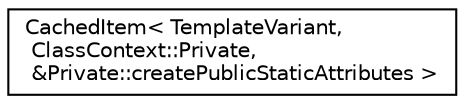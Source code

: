 digraph "Graphical Class Hierarchy"
{
 // LATEX_PDF_SIZE
  edge [fontname="Helvetica",fontsize="10",labelfontname="Helvetica",labelfontsize="10"];
  node [fontname="Helvetica",fontsize="10",shape=record];
  rankdir="LR";
  Node0 [label="CachedItem\< TemplateVariant,\l ClassContext::Private,\l &Private::createPublicStaticAttributes \>",height=0.2,width=0.4,color="black", fillcolor="white", style="filled",URL="$classCachedItem.html",tooltip=" "];
}
